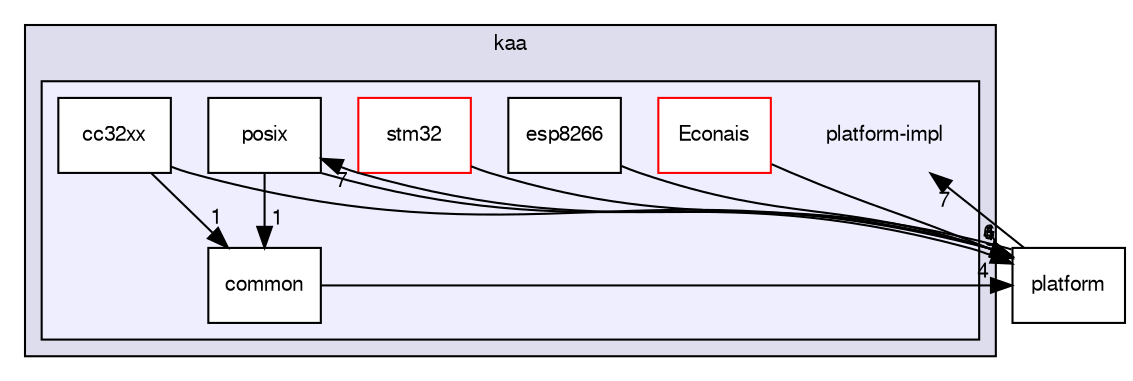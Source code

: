 digraph "/var/lib/jenkins/workspace/kaa_stable/client/client-multi/client-c/src/kaa/platform-impl" {
  bgcolor=transparent;
  compound=true
  node [ fontsize="10", fontname="FreeSans"];
  edge [ labelfontsize="10", labelfontname="FreeSans"];
  subgraph clusterdir_08cd018e1ae44a7fd9aa444acd113371 {
    graph [ bgcolor="#ddddee", pencolor="black", label="kaa" fontname="FreeSans", fontsize="10", URL="dir_08cd018e1ae44a7fd9aa444acd113371.html"]
  subgraph clusterdir_ac945a678f77578aa2e77d1814e34588 {
    graph [ bgcolor="#eeeeff", pencolor="black", label="" URL="dir_ac945a678f77578aa2e77d1814e34588.html"];
    dir_ac945a678f77578aa2e77d1814e34588 [shape=plaintext label="platform-impl"];
    dir_eaf508f6220077398b868e0893e13da8 [shape=box label="cc32xx" color="black" fillcolor="white" style="filled" URL="dir_eaf508f6220077398b868e0893e13da8.html"];
    dir_c1a062d963d328577fd7771bace96c24 [shape=box label="common" color="black" fillcolor="white" style="filled" URL="dir_c1a062d963d328577fd7771bace96c24.html"];
    dir_a5885ebe7da5fc6ed1a7106e0c18e20b [shape=box label="Econais" color="red" fillcolor="white" style="filled" URL="dir_a5885ebe7da5fc6ed1a7106e0c18e20b.html"];
    dir_51358c9056b69bc8f93fd0accc8fbefa [shape=box label="esp8266" color="black" fillcolor="white" style="filled" URL="dir_51358c9056b69bc8f93fd0accc8fbefa.html"];
    dir_d7219f6affb2950536525fd0bdc4ef34 [shape=box label="posix" color="black" fillcolor="white" style="filled" URL="dir_d7219f6affb2950536525fd0bdc4ef34.html"];
    dir_bc5fe47fb73b07df470a7178fc17d2f3 [shape=box label="stm32" color="red" fillcolor="white" style="filled" URL="dir_bc5fe47fb73b07df470a7178fc17d2f3.html"];
  }
  }
  dir_e23d472d76342075ad9c73af932db45b [shape=box label="platform" URL="dir_e23d472d76342075ad9c73af932db45b.html"];
  dir_e23d472d76342075ad9c73af932db45b->dir_d7219f6affb2950536525fd0bdc4ef34 [headlabel="7", labeldistance=1.5 headhref="dir_000012_000023.html"];
  dir_e23d472d76342075ad9c73af932db45b->dir_ac945a678f77578aa2e77d1814e34588 [headlabel="7", labeldistance=1.5 headhref="dir_000012_000017.html"];
  dir_bc5fe47fb73b07df470a7178fc17d2f3->dir_e23d472d76342075ad9c73af932db45b [headlabel="6", labeldistance=1.5 headhref="dir_000024_000012.html"];
  dir_d7219f6affb2950536525fd0bdc4ef34->dir_e23d472d76342075ad9c73af932db45b [headlabel="5", labeldistance=1.5 headhref="dir_000023_000012.html"];
  dir_d7219f6affb2950536525fd0bdc4ef34->dir_c1a062d963d328577fd7771bace96c24 [headlabel="1", labeldistance=1.5 headhref="dir_000023_000019.html"];
  dir_eaf508f6220077398b868e0893e13da8->dir_e23d472d76342075ad9c73af932db45b [headlabel="4", labeldistance=1.5 headhref="dir_000018_000012.html"];
  dir_eaf508f6220077398b868e0893e13da8->dir_c1a062d963d328577fd7771bace96c24 [headlabel="1", labeldistance=1.5 headhref="dir_000018_000019.html"];
  dir_51358c9056b69bc8f93fd0accc8fbefa->dir_e23d472d76342075ad9c73af932db45b [headlabel="1", labeldistance=1.5 headhref="dir_000022_000012.html"];
  dir_c1a062d963d328577fd7771bace96c24->dir_e23d472d76342075ad9c73af932db45b [headlabel="4", labeldistance=1.5 headhref="dir_000019_000012.html"];
  dir_a5885ebe7da5fc6ed1a7106e0c18e20b->dir_e23d472d76342075ad9c73af932db45b [headlabel="1", labeldistance=1.5 headhref="dir_000020_000012.html"];
}
